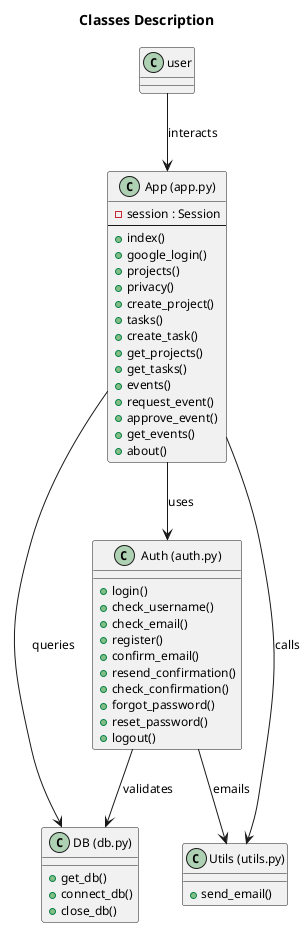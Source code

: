 @startuml
skinparam componentStyle uml2
skinparam shadowing false
skinparam packageTitleFontSize 14
skinparam defaultFontSize 12

title Classes Description

class "App (app.py)" as app {
  - session : Session
  --
  +index()
  +google_login()
  +projects()
  +privacy()
  +create_project()
  +tasks()
  +create_task()
  +get_projects()
  +get_tasks()
  +events()
  +request_event()
  +approve_event()
  +get_events()
  +about()
}

class "Auth (auth.py)" as auth {
  +login()
  +check_username()
  +check_email()
  +register()
  +confirm_email()
  +resend_confirmation()
  +check_confirmation()
  +forgot_password()
  +reset_password()
  +logout()
}

class "DB (db.py)" as db {
  +get_db()
  +connect_db()
  +close_db()
}

class "Utils (utils.py)" as utils {
  +send_email()
}

user --> app : interacts
app --> auth : uses
app --> db   : queries
app --> utils: calls
auth --> db  : validates
auth --> utils : emails
@enduml